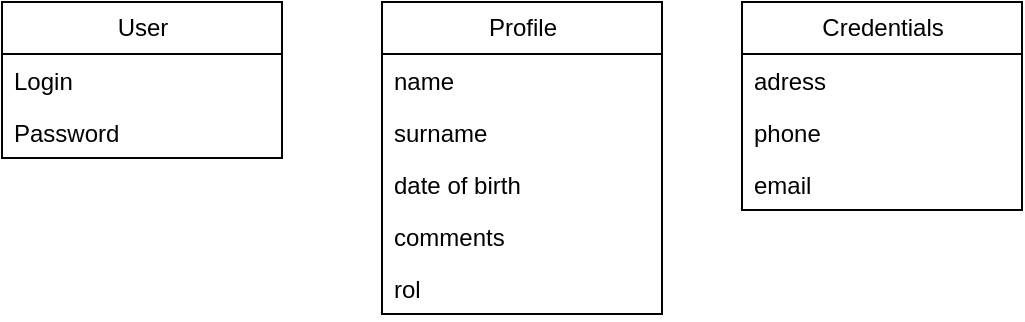 <mxfile version="21.6.2" type="github">
  <diagram name="Página-1" id="M47gbQyJQdcJQI_1kPp4">
    <mxGraphModel dx="880" dy="444" grid="1" gridSize="10" guides="1" tooltips="1" connect="1" arrows="1" fold="1" page="1" pageScale="1" pageWidth="827" pageHeight="1169" math="0" shadow="0">
      <root>
        <mxCell id="0" />
        <mxCell id="1" parent="0" />
        <mxCell id="Xr_l9b-_pLD9Y4Eaep0C-13" value="User" style="swimlane;fontStyle=0;childLayout=stackLayout;horizontal=1;startSize=26;fillColor=none;horizontalStack=0;resizeParent=1;resizeParentMax=0;resizeLast=0;collapsible=1;marginBottom=0;html=1;" vertex="1" parent="1">
          <mxGeometry x="130" y="370" width="140" height="78" as="geometry" />
        </mxCell>
        <mxCell id="Xr_l9b-_pLD9Y4Eaep0C-14" value="Login" style="text;strokeColor=none;fillColor=none;align=left;verticalAlign=top;spacingLeft=4;spacingRight=4;overflow=hidden;rotatable=0;points=[[0,0.5],[1,0.5]];portConstraint=eastwest;whiteSpace=wrap;html=1;" vertex="1" parent="Xr_l9b-_pLD9Y4Eaep0C-13">
          <mxGeometry y="26" width="140" height="26" as="geometry" />
        </mxCell>
        <mxCell id="Xr_l9b-_pLD9Y4Eaep0C-15" value="Password" style="text;strokeColor=none;fillColor=none;align=left;verticalAlign=top;spacingLeft=4;spacingRight=4;overflow=hidden;rotatable=0;points=[[0,0.5],[1,0.5]];portConstraint=eastwest;whiteSpace=wrap;html=1;" vertex="1" parent="Xr_l9b-_pLD9Y4Eaep0C-13">
          <mxGeometry y="52" width="140" height="26" as="geometry" />
        </mxCell>
        <mxCell id="Xr_l9b-_pLD9Y4Eaep0C-17" value="Profile" style="swimlane;fontStyle=0;childLayout=stackLayout;horizontal=1;startSize=26;fillColor=none;horizontalStack=0;resizeParent=1;resizeParentMax=0;resizeLast=0;collapsible=1;marginBottom=0;html=1;" vertex="1" parent="1">
          <mxGeometry x="320" y="370" width="140" height="156" as="geometry" />
        </mxCell>
        <mxCell id="Xr_l9b-_pLD9Y4Eaep0C-18" value="name" style="text;strokeColor=none;fillColor=none;align=left;verticalAlign=top;spacingLeft=4;spacingRight=4;overflow=hidden;rotatable=0;points=[[0,0.5],[1,0.5]];portConstraint=eastwest;whiteSpace=wrap;html=1;" vertex="1" parent="Xr_l9b-_pLD9Y4Eaep0C-17">
          <mxGeometry y="26" width="140" height="26" as="geometry" />
        </mxCell>
        <mxCell id="Xr_l9b-_pLD9Y4Eaep0C-19" value="surname" style="text;strokeColor=none;fillColor=none;align=left;verticalAlign=top;spacingLeft=4;spacingRight=4;overflow=hidden;rotatable=0;points=[[0,0.5],[1,0.5]];portConstraint=eastwest;whiteSpace=wrap;html=1;" vertex="1" parent="Xr_l9b-_pLD9Y4Eaep0C-17">
          <mxGeometry y="52" width="140" height="26" as="geometry" />
        </mxCell>
        <mxCell id="Xr_l9b-_pLD9Y4Eaep0C-20" value="date of birth" style="text;strokeColor=none;fillColor=none;align=left;verticalAlign=top;spacingLeft=4;spacingRight=4;overflow=hidden;rotatable=0;points=[[0,0.5],[1,0.5]];portConstraint=eastwest;whiteSpace=wrap;html=1;" vertex="1" parent="Xr_l9b-_pLD9Y4Eaep0C-17">
          <mxGeometry y="78" width="140" height="26" as="geometry" />
        </mxCell>
        <mxCell id="Xr_l9b-_pLD9Y4Eaep0C-21" value="comments" style="text;strokeColor=none;fillColor=none;align=left;verticalAlign=top;spacingLeft=4;spacingRight=4;overflow=hidden;rotatable=0;points=[[0,0.5],[1,0.5]];portConstraint=eastwest;whiteSpace=wrap;html=1;" vertex="1" parent="Xr_l9b-_pLD9Y4Eaep0C-17">
          <mxGeometry y="104" width="140" height="26" as="geometry" />
        </mxCell>
        <mxCell id="Xr_l9b-_pLD9Y4Eaep0C-22" value="rol" style="text;strokeColor=none;fillColor=none;align=left;verticalAlign=top;spacingLeft=4;spacingRight=4;overflow=hidden;rotatable=0;points=[[0,0.5],[1,0.5]];portConstraint=eastwest;whiteSpace=wrap;html=1;" vertex="1" parent="Xr_l9b-_pLD9Y4Eaep0C-17">
          <mxGeometry y="130" width="140" height="26" as="geometry" />
        </mxCell>
        <mxCell id="Xr_l9b-_pLD9Y4Eaep0C-23" value="Credentials" style="swimlane;fontStyle=0;childLayout=stackLayout;horizontal=1;startSize=26;fillColor=none;horizontalStack=0;resizeParent=1;resizeParentMax=0;resizeLast=0;collapsible=1;marginBottom=0;html=1;" vertex="1" parent="1">
          <mxGeometry x="500" y="370" width="140" height="104" as="geometry" />
        </mxCell>
        <mxCell id="Xr_l9b-_pLD9Y4Eaep0C-24" value="adress" style="text;strokeColor=none;fillColor=none;align=left;verticalAlign=top;spacingLeft=4;spacingRight=4;overflow=hidden;rotatable=0;points=[[0,0.5],[1,0.5]];portConstraint=eastwest;whiteSpace=wrap;html=1;" vertex="1" parent="Xr_l9b-_pLD9Y4Eaep0C-23">
          <mxGeometry y="26" width="140" height="26" as="geometry" />
        </mxCell>
        <mxCell id="Xr_l9b-_pLD9Y4Eaep0C-25" value="phone" style="text;strokeColor=none;fillColor=none;align=left;verticalAlign=top;spacingLeft=4;spacingRight=4;overflow=hidden;rotatable=0;points=[[0,0.5],[1,0.5]];portConstraint=eastwest;whiteSpace=wrap;html=1;" vertex="1" parent="Xr_l9b-_pLD9Y4Eaep0C-23">
          <mxGeometry y="52" width="140" height="26" as="geometry" />
        </mxCell>
        <mxCell id="Xr_l9b-_pLD9Y4Eaep0C-26" value="email" style="text;strokeColor=none;fillColor=none;align=left;verticalAlign=top;spacingLeft=4;spacingRight=4;overflow=hidden;rotatable=0;points=[[0,0.5],[1,0.5]];portConstraint=eastwest;whiteSpace=wrap;html=1;" vertex="1" parent="Xr_l9b-_pLD9Y4Eaep0C-23">
          <mxGeometry y="78" width="140" height="26" as="geometry" />
        </mxCell>
      </root>
    </mxGraphModel>
  </diagram>
</mxfile>
